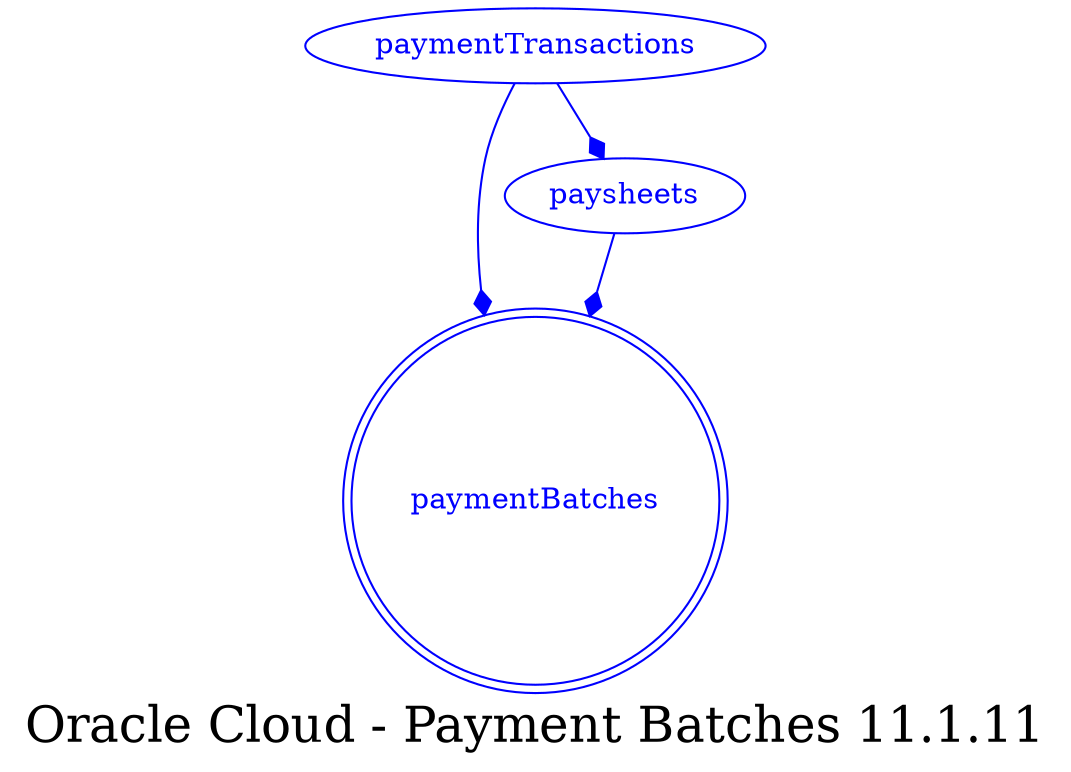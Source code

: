 digraph LexiconGraph {
graph[label="Oracle Cloud - Payment Batches 11.1.11", fontsize=24]
splines=true
"paymentBatches" [color=blue, fontcolor=blue, shape=doublecircle]
"paysheets" -> "paymentBatches" [color=blue, fontcolor=blue, arrowhead=diamond, arrowtail=none]
"paysheets" [color=blue, fontcolor=blue, shape=ellipse]
"paymentTransactions" -> "paysheets" [color=blue, fontcolor=blue, arrowhead=diamond, arrowtail=none]
"paymentTransactions" [color=blue, fontcolor=blue, shape=ellipse]
"paymentTransactions" -> "paymentBatches" [color=blue, fontcolor=blue, arrowhead=diamond, arrowtail=none]
}
